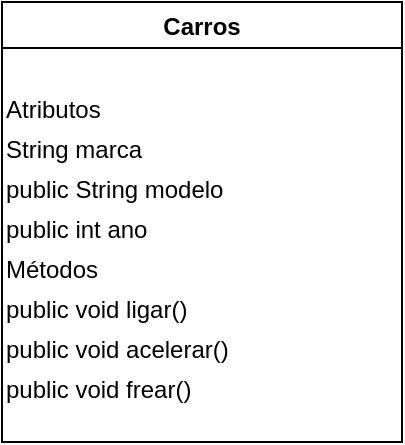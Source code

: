 <mxfile>
  <diagram name="Classe Carros">
    <mxGraphModel dx="2000" dy="1200" grid="1" gridSize="10" guides="1" tooltips="1" connect="1">
      <root>
        <mxCell id="0" />
        <mxCell id="1" parent="0" />
        <!-- Classe -->
        <mxCell id="2" value="Carros" style="swimlane;fontStyle=1;childLayout=stackLayout;" vertex="1" parent="1">
          <mxGeometry x="100" y="100" width="200" height="220" as="geometry" />
        </mxCell>
        <!-- Atributos -->
        <mxCell id="3" value="Atributos" style="text;html=1;" vertex="1" parent="2">
          <mxGeometry y="40" width="200" height="20" as="geometry" />
        </mxCell>
        <mxCell id="4" value="String marca" style="text;html=1;" vertex="1" parent="2">
          <mxGeometry y="60" width="200" height="20" as="geometry" />
        </mxCell>
        <mxCell id="5" value="public String modelo" style="text;html=1;" vertex="1" parent="2">
          <mxGeometry y="80" width="200" height="20" as="geometry" />
        </mxCell>
        <mxCell id="6" value="public int ano" style="text;html=1;" vertex="1" parent="2">
          <mxGeometry y="100" width="200" height="20" as="geometry" />
        </mxCell>
        <!-- Linha separadora -->
        <mxCell id="separator" style="line;strokeColor=#000000;" edge="1" parent="2">
          <mxGeometry relative="1" as="geometry" />
        </mxCell>
        <!-- Métodos -->
        <mxCell id="7" value="Métodos" style="text;html=1;" vertex="1" parent="2">
          <mxGeometry y="120" width="200" height="20" as="geometry" />
        </mxCell>
        <mxCell id="8" value="public void ligar()" style="text;html=1;" vertex="1" parent="2">
          <mxGeometry y="140" width="200" height="20" as="geometry" />
        </mxCell>
        <mxCell id="9" value="public void acelerar()" style="text;html=1;" vertex="1" parent="2">
          <mxGeometry y="160" width="200" height="20" as="geometry" />
        </mxCell>
        <mxCell id="10" value="public void frear()" style="text;html=1;" vertex="1" parent="2">
          <mxGeometry y="180" width="200" height="20" as="geometry" />
        </mxCell>
      </root>
    </mxGraphModel>
  </diagram>
</mxfile>